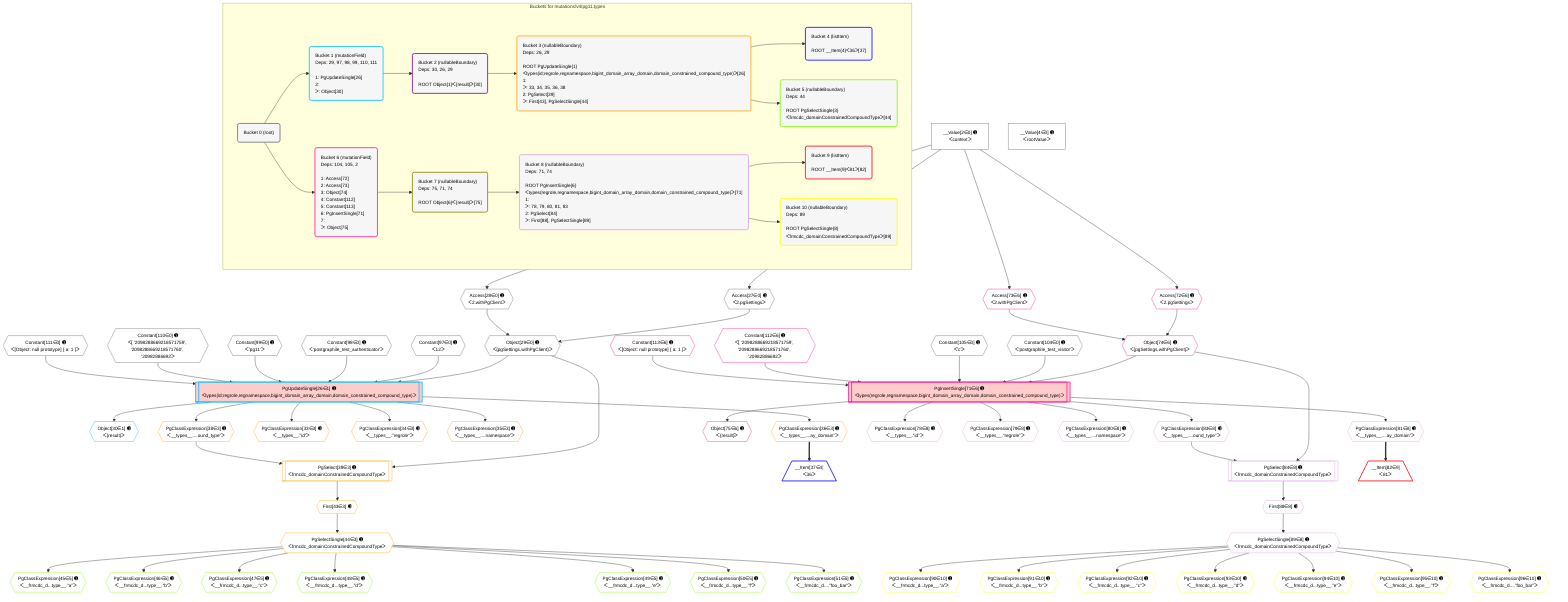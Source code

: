 %%{init: {'themeVariables': { 'fontSize': '12px'}}}%%
graph TD
    classDef path fill:#eee,stroke:#000,color:#000
    classDef plan fill:#fff,stroke-width:1px,color:#000
    classDef itemplan fill:#fff,stroke-width:2px,color:#000
    classDef unbatchedplan fill:#dff,stroke-width:1px,color:#000
    classDef sideeffectplan fill:#fcc,stroke-width:2px,color:#000
    classDef bucket fill:#f6f6f6,color:#000,stroke-width:2px,text-align:left


    %% plan dependencies
    Object29{{"Object[29∈0] ➊<br />ᐸ{pgSettings,withPgClient}ᐳ"}}:::plan
    Access27{{"Access[27∈0] ➊<br />ᐸ2.pgSettingsᐳ"}}:::plan
    Access28{{"Access[28∈0] ➊<br />ᐸ2.withPgClientᐳ"}}:::plan
    Access27 & Access28 --> Object29
    __Value2["__Value[2∈0] ➊<br />ᐸcontextᐳ"]:::plan
    __Value2 --> Access27
    __Value2 --> Access28
    __Value4["__Value[4∈0] ➊<br />ᐸrootValueᐳ"]:::plan
    Constant97{{"Constant[97∈0] ➊<br />ᐸ12ᐳ"}}:::plan
    Constant98{{"Constant[98∈0] ➊<br />ᐸ'postgraphile_test_authenticator'ᐳ"}}:::plan
    Constant99{{"Constant[99∈0] ➊<br />ᐸ'pg11'ᐳ"}}:::plan
    Constant104{{"Constant[104∈0] ➊<br />ᐸ'postgraphile_test_visitor'ᐳ"}}:::plan
    Constant105{{"Constant[105∈0] ➊<br />ᐸ'c'ᐳ"}}:::plan
    Constant110{{"Constant[110∈0] ➊<br />ᐸ[ '2098288669218571759', '2098288669218571760', '20982886692ᐳ"}}:::plan
    Constant111{{"Constant[111∈0] ➊<br />ᐸ[Object: null prototype] { a: 1 }ᐳ"}}:::plan
    PgUpdateSingle26[["PgUpdateSingle[26∈1] ➊<br />ᐸtypes(id;regrole,regnamespace,bigint_domain_array_domain,domain_constrained_compound_type)ᐳ"]]:::sideeffectplan
    Object29 & Constant97 & Constant98 & Constant99 & Constant110 & Constant111 --> PgUpdateSingle26
    Object30{{"Object[30∈1] ➊<br />ᐸ{result}ᐳ"}}:::plan
    PgUpdateSingle26 --> Object30
    PgSelect39[["PgSelect[39∈3] ➊<br />ᐸfrmcdc_domainConstrainedCompoundTypeᐳ"]]:::plan
    PgClassExpression38{{"PgClassExpression[38∈3] ➊<br />ᐸ__types__....ound_type”ᐳ"}}:::plan
    Object29 & PgClassExpression38 --> PgSelect39
    PgClassExpression33{{"PgClassExpression[33∈3] ➊<br />ᐸ__types__.”id”ᐳ"}}:::plan
    PgUpdateSingle26 --> PgClassExpression33
    PgClassExpression34{{"PgClassExpression[34∈3] ➊<br />ᐸ__types__.”regrole”ᐳ"}}:::plan
    PgUpdateSingle26 --> PgClassExpression34
    PgClassExpression35{{"PgClassExpression[35∈3] ➊<br />ᐸ__types__....namespace”ᐳ"}}:::plan
    PgUpdateSingle26 --> PgClassExpression35
    PgClassExpression36{{"PgClassExpression[36∈3] ➊<br />ᐸ__types__....ay_domain”ᐳ"}}:::plan
    PgUpdateSingle26 --> PgClassExpression36
    PgUpdateSingle26 --> PgClassExpression38
    First43{{"First[43∈3] ➊"}}:::plan
    PgSelect39 --> First43
    PgSelectSingle44{{"PgSelectSingle[44∈3] ➊<br />ᐸfrmcdc_domainConstrainedCompoundTypeᐳ"}}:::plan
    First43 --> PgSelectSingle44
    __Item37[/"__Item[37∈4]<br />ᐸ36ᐳ"\]:::itemplan
    PgClassExpression36 ==> __Item37
    PgClassExpression45{{"PgClassExpression[45∈5] ➊<br />ᐸ__frmcdc_d...type__.”a”ᐳ"}}:::plan
    PgSelectSingle44 --> PgClassExpression45
    PgClassExpression46{{"PgClassExpression[46∈5] ➊<br />ᐸ__frmcdc_d...type__.”b”ᐳ"}}:::plan
    PgSelectSingle44 --> PgClassExpression46
    PgClassExpression47{{"PgClassExpression[47∈5] ➊<br />ᐸ__frmcdc_d...type__.”c”ᐳ"}}:::plan
    PgSelectSingle44 --> PgClassExpression47
    PgClassExpression48{{"PgClassExpression[48∈5] ➊<br />ᐸ__frmcdc_d...type__.”d”ᐳ"}}:::plan
    PgSelectSingle44 --> PgClassExpression48
    PgClassExpression49{{"PgClassExpression[49∈5] ➊<br />ᐸ__frmcdc_d...type__.”e”ᐳ"}}:::plan
    PgSelectSingle44 --> PgClassExpression49
    PgClassExpression50{{"PgClassExpression[50∈5] ➊<br />ᐸ__frmcdc_d...type__.”f”ᐳ"}}:::plan
    PgSelectSingle44 --> PgClassExpression50
    PgClassExpression51{{"PgClassExpression[51∈5] ➊<br />ᐸ__frmcdc_d....”foo_bar”ᐳ"}}:::plan
    PgSelectSingle44 --> PgClassExpression51
    PgInsertSingle71[["PgInsertSingle[71∈6] ➊<br />ᐸtypes(regrole,regnamespace,bigint_domain_array_domain,domain_constrained_compound_type)ᐳ"]]:::sideeffectplan
    Object74{{"Object[74∈6] ➊<br />ᐸ{pgSettings,withPgClient}ᐳ"}}:::plan
    Constant112{{"Constant[112∈6] ➊<br />ᐸ[ '2098288669218571759', '2098288669218571760', '20982886692ᐳ"}}:::plan
    Constant113{{"Constant[113∈6] ➊<br />ᐸ[Object: null prototype] { a: 1 }ᐳ"}}:::plan
    Object74 & Constant104 & Constant105 & Constant112 & Constant113 --> PgInsertSingle71
    Access72{{"Access[72∈6] ➊<br />ᐸ2.pgSettingsᐳ"}}:::plan
    Access73{{"Access[73∈6] ➊<br />ᐸ2.withPgClientᐳ"}}:::plan
    Access72 & Access73 --> Object74
    __Value2 --> Access72
    __Value2 --> Access73
    Object75{{"Object[75∈6] ➊<br />ᐸ{result}ᐳ"}}:::plan
    PgInsertSingle71 --> Object75
    PgSelect84[["PgSelect[84∈8] ➊<br />ᐸfrmcdc_domainConstrainedCompoundTypeᐳ"]]:::plan
    PgClassExpression83{{"PgClassExpression[83∈8] ➊<br />ᐸ__types__....ound_type”ᐳ"}}:::plan
    Object74 & PgClassExpression83 --> PgSelect84
    PgClassExpression78{{"PgClassExpression[78∈8] ➊<br />ᐸ__types__.”id”ᐳ"}}:::plan
    PgInsertSingle71 --> PgClassExpression78
    PgClassExpression79{{"PgClassExpression[79∈8] ➊<br />ᐸ__types__.”regrole”ᐳ"}}:::plan
    PgInsertSingle71 --> PgClassExpression79
    PgClassExpression80{{"PgClassExpression[80∈8] ➊<br />ᐸ__types__....namespace”ᐳ"}}:::plan
    PgInsertSingle71 --> PgClassExpression80
    PgClassExpression81{{"PgClassExpression[81∈8] ➊<br />ᐸ__types__....ay_domain”ᐳ"}}:::plan
    PgInsertSingle71 --> PgClassExpression81
    PgInsertSingle71 --> PgClassExpression83
    First88{{"First[88∈8] ➊"}}:::plan
    PgSelect84 --> First88
    PgSelectSingle89{{"PgSelectSingle[89∈8] ➊<br />ᐸfrmcdc_domainConstrainedCompoundTypeᐳ"}}:::plan
    First88 --> PgSelectSingle89
    __Item82[/"__Item[82∈9]<br />ᐸ81ᐳ"\]:::itemplan
    PgClassExpression81 ==> __Item82
    PgClassExpression90{{"PgClassExpression[90∈10] ➊<br />ᐸ__frmcdc_d...type__.”a”ᐳ"}}:::plan
    PgSelectSingle89 --> PgClassExpression90
    PgClassExpression91{{"PgClassExpression[91∈10] ➊<br />ᐸ__frmcdc_d...type__.”b”ᐳ"}}:::plan
    PgSelectSingle89 --> PgClassExpression91
    PgClassExpression92{{"PgClassExpression[92∈10] ➊<br />ᐸ__frmcdc_d...type__.”c”ᐳ"}}:::plan
    PgSelectSingle89 --> PgClassExpression92
    PgClassExpression93{{"PgClassExpression[93∈10] ➊<br />ᐸ__frmcdc_d...type__.”d”ᐳ"}}:::plan
    PgSelectSingle89 --> PgClassExpression93
    PgClassExpression94{{"PgClassExpression[94∈10] ➊<br />ᐸ__frmcdc_d...type__.”e”ᐳ"}}:::plan
    PgSelectSingle89 --> PgClassExpression94
    PgClassExpression95{{"PgClassExpression[95∈10] ➊<br />ᐸ__frmcdc_d...type__.”f”ᐳ"}}:::plan
    PgSelectSingle89 --> PgClassExpression95
    PgClassExpression96{{"PgClassExpression[96∈10] ➊<br />ᐸ__frmcdc_d....”foo_bar”ᐳ"}}:::plan
    PgSelectSingle89 --> PgClassExpression96

    %% define steps

    subgraph "Buckets for mutations/v4/pg11.types"
    Bucket0("Bucket 0 (root)"):::bucket
    classDef bucket0 stroke:#696969
    class Bucket0,__Value2,__Value4,Access27,Access28,Object29,Constant97,Constant98,Constant99,Constant104,Constant105,Constant110,Constant111 bucket0
    Bucket1("Bucket 1 (mutationField)<br />Deps: 29, 97, 98, 99, 110, 111<br /><br />1: PgUpdateSingle[26]<br />2: <br />ᐳ: Object[30]"):::bucket
    classDef bucket1 stroke:#00bfff
    class Bucket1,PgUpdateSingle26,Object30 bucket1
    Bucket2("Bucket 2 (nullableBoundary)<br />Deps: 30, 26, 29<br /><br />ROOT Object{1}ᐸ{result}ᐳ[30]"):::bucket
    classDef bucket2 stroke:#7f007f
    class Bucket2 bucket2
    Bucket3("Bucket 3 (nullableBoundary)<br />Deps: 26, 29<br /><br />ROOT PgUpdateSingle{1}ᐸtypes(id;regrole,regnamespace,bigint_domain_array_domain,domain_constrained_compound_type)ᐳ[26]<br />1: <br />ᐳ: 33, 34, 35, 36, 38<br />2: PgSelect[39]<br />ᐳ: First[43], PgSelectSingle[44]"):::bucket
    classDef bucket3 stroke:#ffa500
    class Bucket3,PgClassExpression33,PgClassExpression34,PgClassExpression35,PgClassExpression36,PgClassExpression38,PgSelect39,First43,PgSelectSingle44 bucket3
    Bucket4("Bucket 4 (listItem)<br /><br />ROOT __Item{4}ᐸ36ᐳ[37]"):::bucket
    classDef bucket4 stroke:#0000ff
    class Bucket4,__Item37 bucket4
    Bucket5("Bucket 5 (nullableBoundary)<br />Deps: 44<br /><br />ROOT PgSelectSingle{3}ᐸfrmcdc_domainConstrainedCompoundTypeᐳ[44]"):::bucket
    classDef bucket5 stroke:#7fff00
    class Bucket5,PgClassExpression45,PgClassExpression46,PgClassExpression47,PgClassExpression48,PgClassExpression49,PgClassExpression50,PgClassExpression51 bucket5
    Bucket6("Bucket 6 (mutationField)<br />Deps: 104, 105, 2<br /><br />1: Access[72]<br />2: Access[73]<br />3: Object[74]<br />4: Constant[112]<br />5: Constant[113]<br />6: PgInsertSingle[71]<br />7: <br />ᐳ: Object[75]"):::bucket
    classDef bucket6 stroke:#ff1493
    class Bucket6,PgInsertSingle71,Access72,Access73,Object74,Object75,Constant112,Constant113 bucket6
    Bucket7("Bucket 7 (nullableBoundary)<br />Deps: 75, 71, 74<br /><br />ROOT Object{6}ᐸ{result}ᐳ[75]"):::bucket
    classDef bucket7 stroke:#808000
    class Bucket7 bucket7
    Bucket8("Bucket 8 (nullableBoundary)<br />Deps: 71, 74<br /><br />ROOT PgInsertSingle{6}ᐸtypes(regrole,regnamespace,bigint_domain_array_domain,domain_constrained_compound_type)ᐳ[71]<br />1: <br />ᐳ: 78, 79, 80, 81, 83<br />2: PgSelect[84]<br />ᐳ: First[88], PgSelectSingle[89]"):::bucket
    classDef bucket8 stroke:#dda0dd
    class Bucket8,PgClassExpression78,PgClassExpression79,PgClassExpression80,PgClassExpression81,PgClassExpression83,PgSelect84,First88,PgSelectSingle89 bucket8
    Bucket9("Bucket 9 (listItem)<br /><br />ROOT __Item{9}ᐸ81ᐳ[82]"):::bucket
    classDef bucket9 stroke:#ff0000
    class Bucket9,__Item82 bucket9
    Bucket10("Bucket 10 (nullableBoundary)<br />Deps: 89<br /><br />ROOT PgSelectSingle{8}ᐸfrmcdc_domainConstrainedCompoundTypeᐳ[89]"):::bucket
    classDef bucket10 stroke:#ffff00
    class Bucket10,PgClassExpression90,PgClassExpression91,PgClassExpression92,PgClassExpression93,PgClassExpression94,PgClassExpression95,PgClassExpression96 bucket10
    Bucket0 --> Bucket1 & Bucket6
    Bucket1 --> Bucket2
    Bucket2 --> Bucket3
    Bucket3 --> Bucket4 & Bucket5
    Bucket6 --> Bucket7
    Bucket7 --> Bucket8
    Bucket8 --> Bucket9 & Bucket10
    end